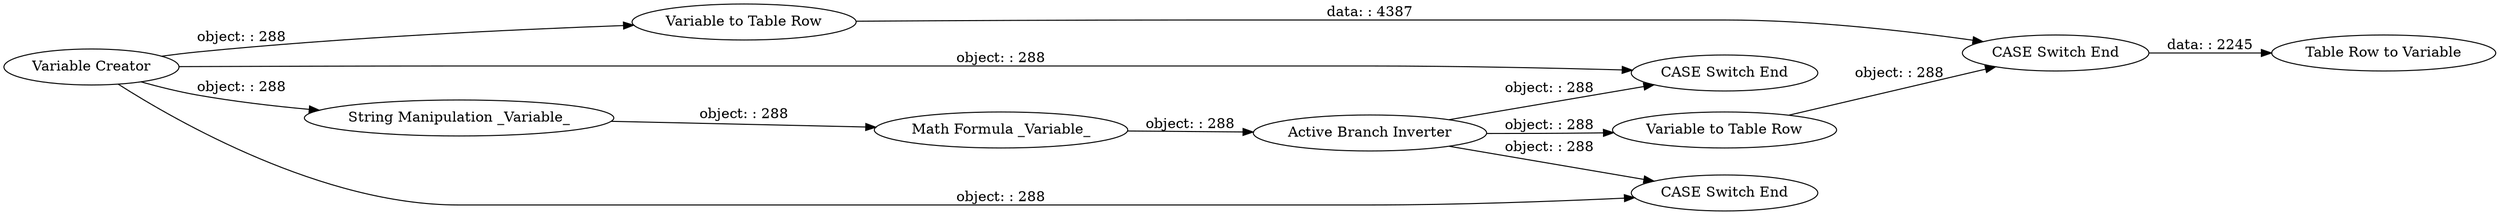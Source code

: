 digraph {
	"3318249795050509802_10" [label="Table Row to Variable"]
	"3318249795050509802_8" [label="Variable to Table Row"]
	"3318249795050509802_5" [label="String Manipulation _Variable_"]
	"3318249795050509802_1" [label="CASE Switch End"]
	"3318249795050509802_6" [label="Active Branch Inverter"]
	"3318249795050509802_2" [label="Variable Creator"]
	"3318249795050509802_4" [label="CASE Switch End"]
	"3318249795050509802_7" [label="Variable to Table Row"]
	"3318249795050509802_9" [label="CASE Switch End"]
	"3318249795050509802_3" [label="Math Formula _Variable_"]
	"3318249795050509802_6" -> "3318249795050509802_7" [label="object: : 288"]
	"3318249795050509802_2" -> "3318249795050509802_1" [label="object: : 288"]
	"3318249795050509802_3" -> "3318249795050509802_6" [label="object: : 288"]
	"3318249795050509802_8" -> "3318249795050509802_9" [label="data: : 4387"]
	"3318249795050509802_6" -> "3318249795050509802_4" [label="object: : 288"]
	"3318249795050509802_2" -> "3318249795050509802_8" [label="object: : 288"]
	"3318249795050509802_7" -> "3318249795050509802_9" [label="object: : 288"]
	"3318249795050509802_5" -> "3318249795050509802_3" [label="object: : 288"]
	"3318249795050509802_2" -> "3318249795050509802_4" [label="object: : 288"]
	"3318249795050509802_9" -> "3318249795050509802_10" [label="data: : 2245"]
	"3318249795050509802_6" -> "3318249795050509802_1" [label="object: : 288"]
	"3318249795050509802_2" -> "3318249795050509802_5" [label="object: : 288"]
	rankdir=LR
}
